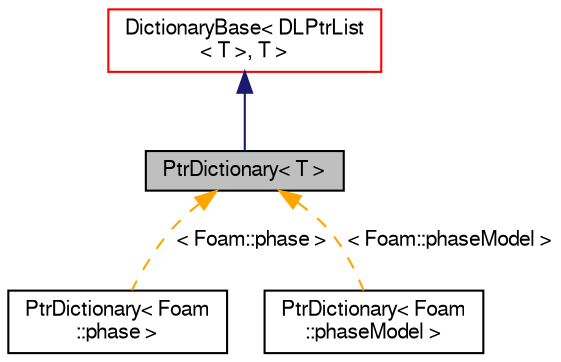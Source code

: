 digraph "PtrDictionary&lt; T &gt;"
{
  bgcolor="transparent";
  edge [fontname="FreeSans",fontsize="10",labelfontname="FreeSans",labelfontsize="10"];
  node [fontname="FreeSans",fontsize="10",shape=record];
  Node0 [label="PtrDictionary\< T \>",height=0.2,width=0.4,color="black", fillcolor="grey75", style="filled", fontcolor="black"];
  Node1 -> Node0 [dir="back",color="midnightblue",fontsize="10",style="solid",fontname="FreeSans"];
  Node1 [label="DictionaryBase\< DLPtrList\l\< T \>, T \>",height=0.2,width=0.4,color="red",URL="$a25670.html"];
  Node0 -> Node12 [dir="back",color="orange",fontsize="10",style="dashed",label=" \< Foam::phase \>" ,fontname="FreeSans"];
  Node12 [label="PtrDictionary\< Foam\l::phase \>",height=0.2,width=0.4,color="black",URL="$a25674.html"];
  Node0 -> Node13 [dir="back",color="orange",fontsize="10",style="dashed",label=" \< Foam::phaseModel \>" ,fontname="FreeSans"];
  Node13 [label="PtrDictionary\< Foam\l::phaseModel \>",height=0.2,width=0.4,color="black",URL="$a25674.html"];
}
